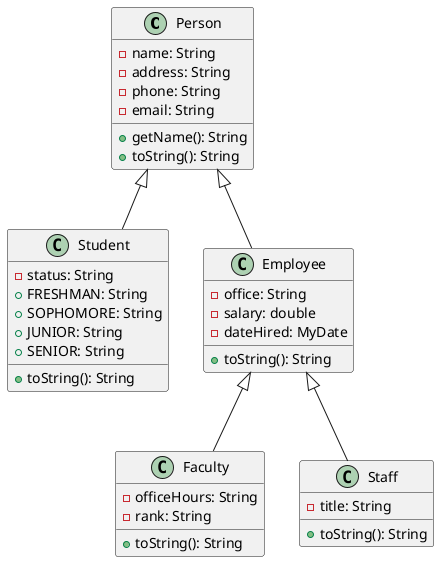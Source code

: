 @startuml
Class Person {
- name: String
- address: String
- phone: String
- email: String
+ getName(): String
+ toString(): String
}

class Student {
  - status: String
  + FRESHMAN: String
  + SOPHOMORE: String
  + JUNIOR: String
  + SENIOR: String
  + toString(): String
}

class Employee {
  - office: String
  - salary: double
  - dateHired: MyDate
  + toString(): String
}

class Faculty {
  - officeHours: String
  - rank: String
  + toString(): String
}

class Staff {
  - title: String
  + toString(): String
}

' Inheritance
Person <|-- Student
Person <|-- Employee
Employee <|-- Faculty
Employee <|-- Staff
@enduml